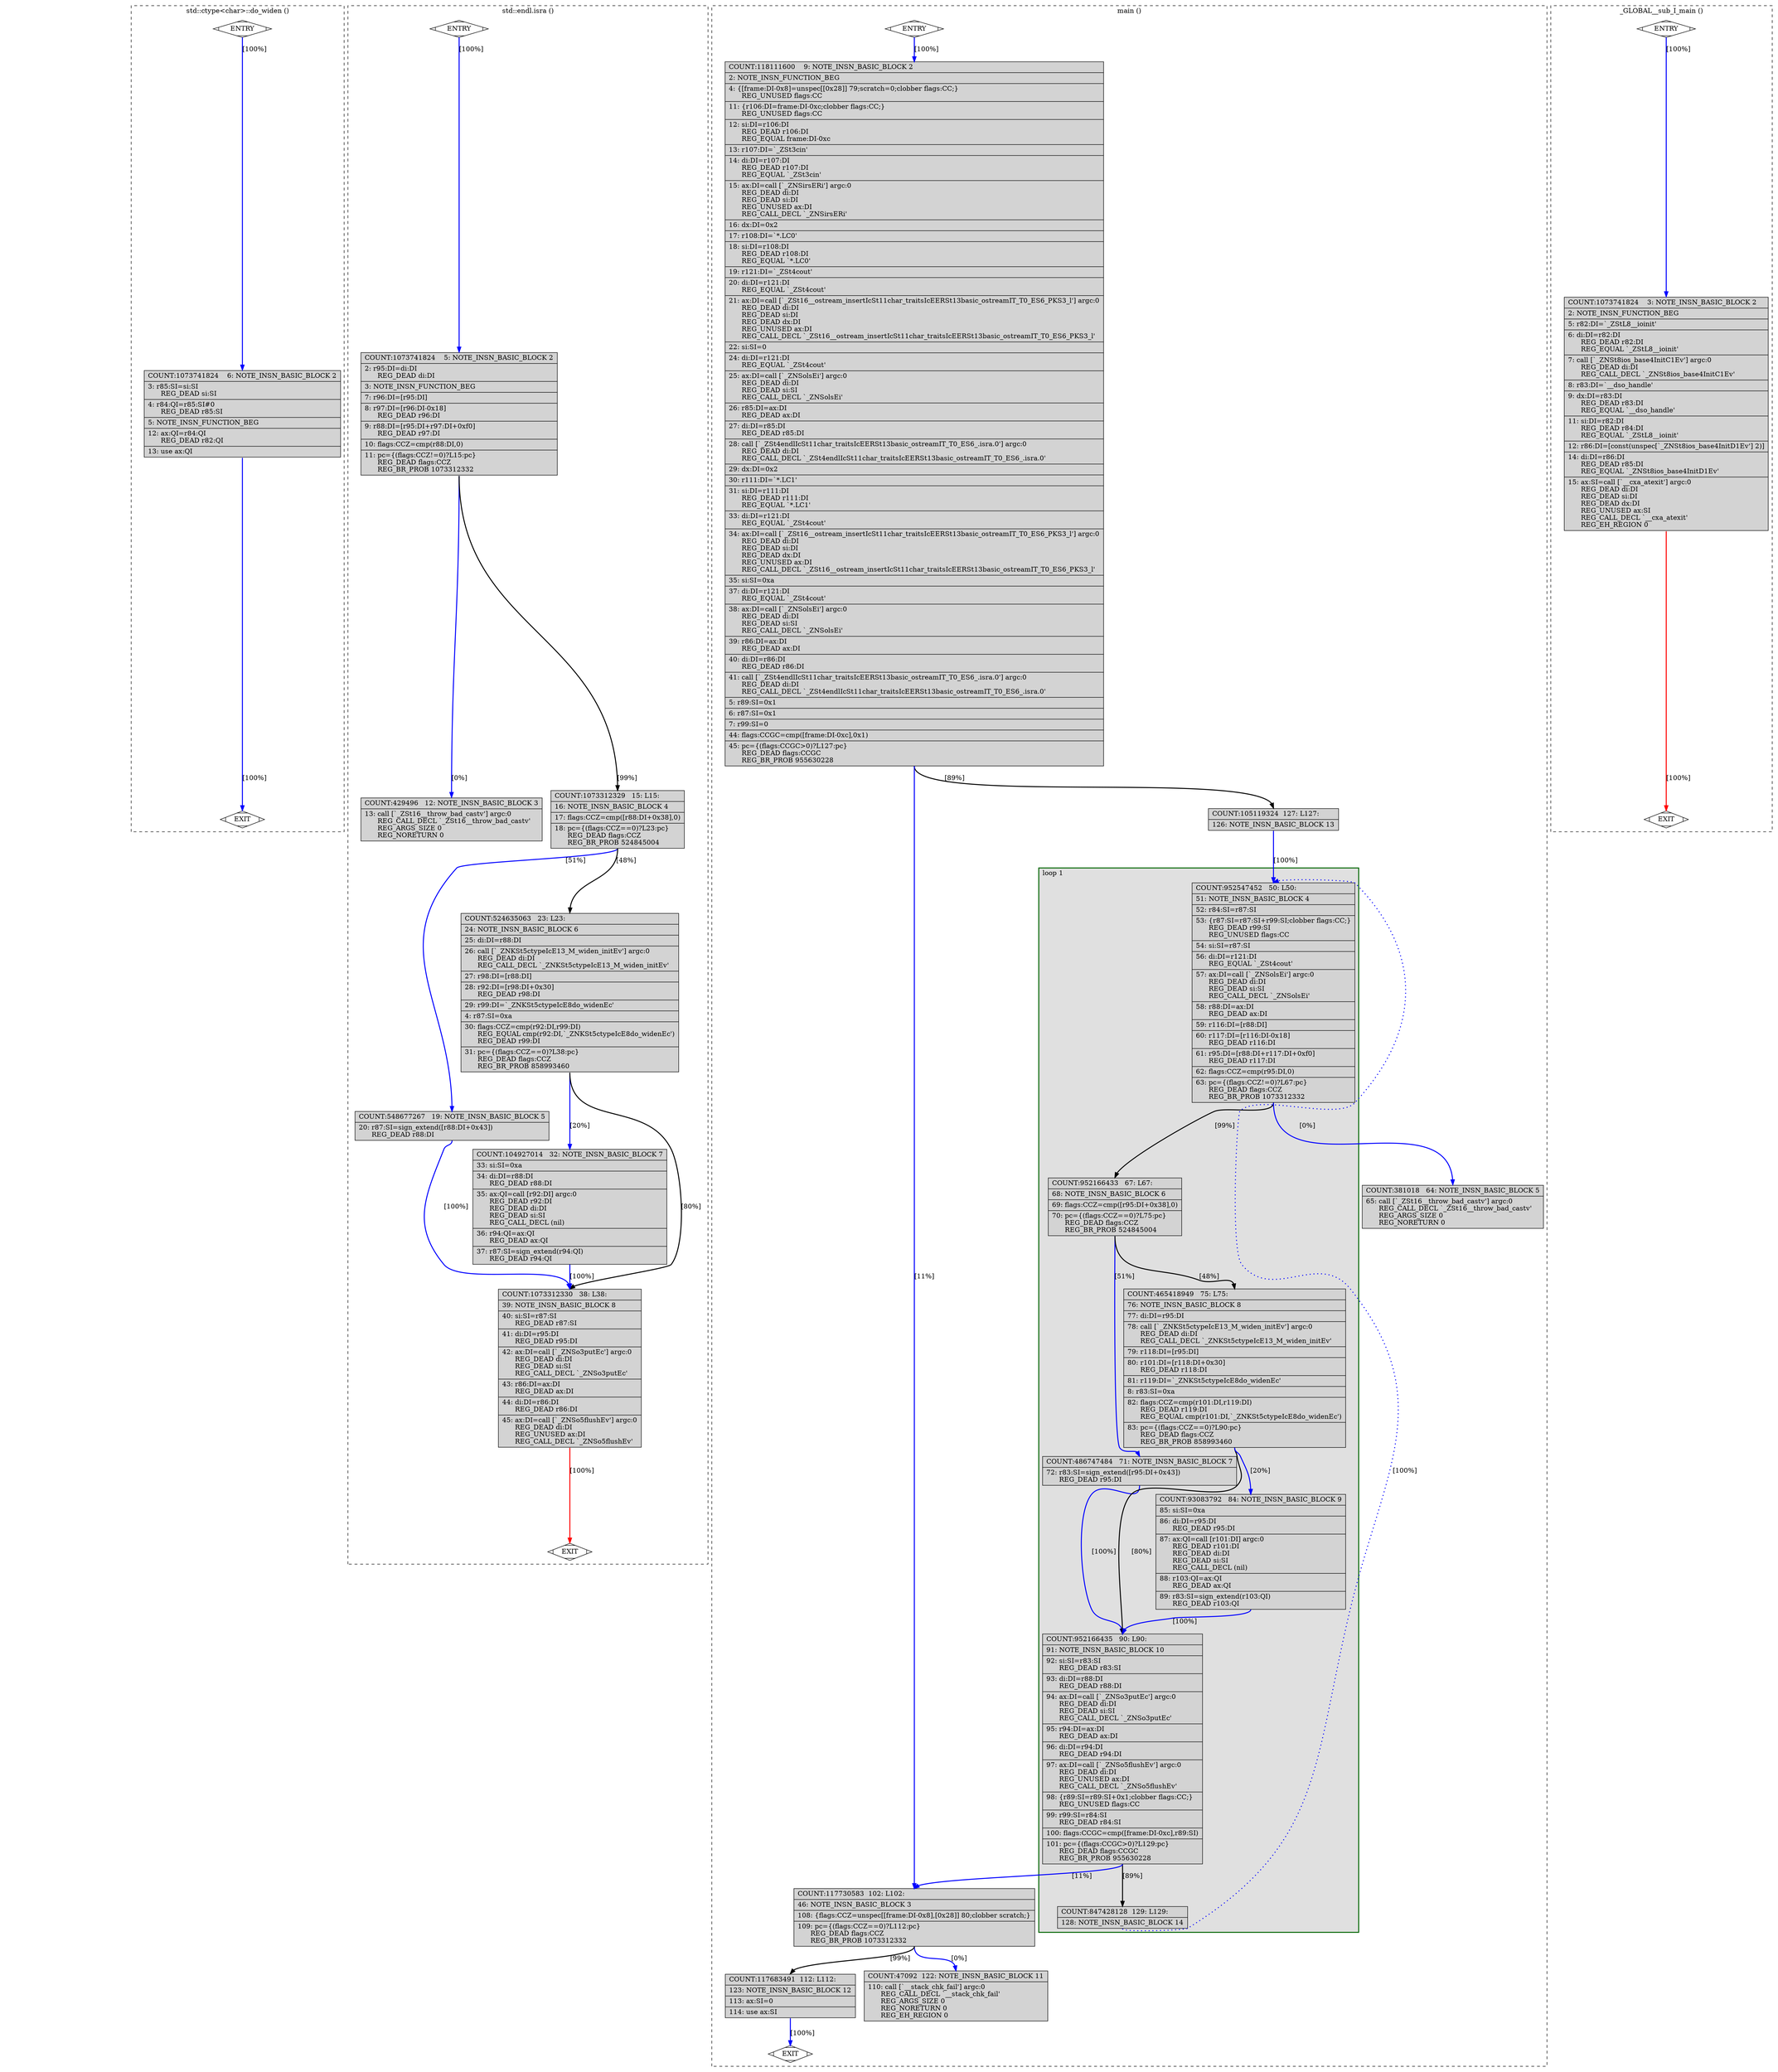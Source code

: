 digraph "a-fib.cpp.262r.loop2_init" {
overlap=false;
subgraph "cluster_std::ctype<char>::do_widen" {
	style="dashed";
	color="black";
	label="std::ctype<char>::do_widen ()";
	fn_1565_basic_block_0 [shape=Mdiamond,style=filled,fillcolor=white,label="ENTRY"];

	fn_1565_basic_block_1 [shape=Mdiamond,style=filled,fillcolor=white,label="EXIT"];

	fn_1565_basic_block_2 [shape=record,style=filled,fillcolor=lightgrey,label="{COUNT:1073741824\ \ \ \ 6:\ NOTE_INSN_BASIC_BLOCK\ 2\l\
|\ \ \ \ 3:\ r85:SI=si:SI\l\
\ \ \ \ \ \ REG_DEAD\ si:SI\l\
|\ \ \ \ 4:\ r84:QI=r85:SI#0\l\
\ \ \ \ \ \ REG_DEAD\ r85:SI\l\
|\ \ \ \ 5:\ NOTE_INSN_FUNCTION_BEG\l\
|\ \ \ 12:\ ax:QI=r84:QI\l\
\ \ \ \ \ \ REG_DEAD\ r82:QI\l\
|\ \ \ 13:\ use\ ax:QI\l\
}"];

	fn_1565_basic_block_0:s -> fn_1565_basic_block_2:n [style="solid,bold",color=blue,weight=100,constraint=true,label="[100%]"];
	fn_1565_basic_block_2:s -> fn_1565_basic_block_1:n [style="solid,bold",color=blue,weight=100,constraint=true,label="[100%]"];
	fn_1565_basic_block_0:s -> fn_1565_basic_block_1:n [style="invis",constraint=true];
}
subgraph "cluster_std::endl.isra" {
	style="dashed";
	color="black";
	label="std::endl.isra ()";
	fn_2306_basic_block_0 [shape=Mdiamond,style=filled,fillcolor=white,label="ENTRY"];

	fn_2306_basic_block_1 [shape=Mdiamond,style=filled,fillcolor=white,label="EXIT"];

	fn_2306_basic_block_2 [shape=record,style=filled,fillcolor=lightgrey,label="{COUNT:1073741824\ \ \ \ 5:\ NOTE_INSN_BASIC_BLOCK\ 2\l\
|\ \ \ \ 2:\ r95:DI=di:DI\l\
\ \ \ \ \ \ REG_DEAD\ di:DI\l\
|\ \ \ \ 3:\ NOTE_INSN_FUNCTION_BEG\l\
|\ \ \ \ 7:\ r96:DI=[r95:DI]\l\
|\ \ \ \ 8:\ r97:DI=[r96:DI-0x18]\l\
\ \ \ \ \ \ REG_DEAD\ r96:DI\l\
|\ \ \ \ 9:\ r88:DI=[r95:DI+r97:DI+0xf0]\l\
\ \ \ \ \ \ REG_DEAD\ r97:DI\l\
|\ \ \ 10:\ flags:CCZ=cmp(r88:DI,0)\l\
|\ \ \ 11:\ pc=\{(flags:CCZ!=0)?L15:pc\}\l\
\ \ \ \ \ \ REG_DEAD\ flags:CCZ\l\
\ \ \ \ \ \ REG_BR_PROB\ 1073312332\l\
}"];

	fn_2306_basic_block_3 [shape=record,style=filled,fillcolor=lightgrey,label="{COUNT:429496\ \ \ 12:\ NOTE_INSN_BASIC_BLOCK\ 3\l\
|\ \ \ 13:\ call\ [`_ZSt16__throw_bad_castv']\ argc:0\l\
\ \ \ \ \ \ REG_CALL_DECL\ `_ZSt16__throw_bad_castv'\l\
\ \ \ \ \ \ REG_ARGS_SIZE\ 0\l\
\ \ \ \ \ \ REG_NORETURN\ 0\l\
}"];

	fn_2306_basic_block_4 [shape=record,style=filled,fillcolor=lightgrey,label="{COUNT:1073312329\ \ \ 15:\ L15:\l\
|\ \ \ 16:\ NOTE_INSN_BASIC_BLOCK\ 4\l\
|\ \ \ 17:\ flags:CCZ=cmp([r88:DI+0x38],0)\l\
|\ \ \ 18:\ pc=\{(flags:CCZ==0)?L23:pc\}\l\
\ \ \ \ \ \ REG_DEAD\ flags:CCZ\l\
\ \ \ \ \ \ REG_BR_PROB\ 524845004\l\
}"];

	fn_2306_basic_block_5 [shape=record,style=filled,fillcolor=lightgrey,label="{COUNT:548677267\ \ \ 19:\ NOTE_INSN_BASIC_BLOCK\ 5\l\
|\ \ \ 20:\ r87:SI=sign_extend([r88:DI+0x43])\l\
\ \ \ \ \ \ REG_DEAD\ r88:DI\l\
}"];

	fn_2306_basic_block_6 [shape=record,style=filled,fillcolor=lightgrey,label="{COUNT:524635063\ \ \ 23:\ L23:\l\
|\ \ \ 24:\ NOTE_INSN_BASIC_BLOCK\ 6\l\
|\ \ \ 25:\ di:DI=r88:DI\l\
|\ \ \ 26:\ call\ [`_ZNKSt5ctypeIcE13_M_widen_initEv']\ argc:0\l\
\ \ \ \ \ \ REG_DEAD\ di:DI\l\
\ \ \ \ \ \ REG_CALL_DECL\ `_ZNKSt5ctypeIcE13_M_widen_initEv'\l\
|\ \ \ 27:\ r98:DI=[r88:DI]\l\
|\ \ \ 28:\ r92:DI=[r98:DI+0x30]\l\
\ \ \ \ \ \ REG_DEAD\ r98:DI\l\
|\ \ \ 29:\ r99:DI=`_ZNKSt5ctypeIcE8do_widenEc'\l\
|\ \ \ \ 4:\ r87:SI=0xa\l\
|\ \ \ 30:\ flags:CCZ=cmp(r92:DI,r99:DI)\l\
\ \ \ \ \ \ REG_EQUAL\ cmp(r92:DI,`_ZNKSt5ctypeIcE8do_widenEc')\l\
\ \ \ \ \ \ REG_DEAD\ r99:DI\l\
|\ \ \ 31:\ pc=\{(flags:CCZ==0)?L38:pc\}\l\
\ \ \ \ \ \ REG_DEAD\ flags:CCZ\l\
\ \ \ \ \ \ REG_BR_PROB\ 858993460\l\
}"];

	fn_2306_basic_block_7 [shape=record,style=filled,fillcolor=lightgrey,label="{COUNT:104927014\ \ \ 32:\ NOTE_INSN_BASIC_BLOCK\ 7\l\
|\ \ \ 33:\ si:SI=0xa\l\
|\ \ \ 34:\ di:DI=r88:DI\l\
\ \ \ \ \ \ REG_DEAD\ r88:DI\l\
|\ \ \ 35:\ ax:QI=call\ [r92:DI]\ argc:0\l\
\ \ \ \ \ \ REG_DEAD\ r92:DI\l\
\ \ \ \ \ \ REG_DEAD\ di:DI\l\
\ \ \ \ \ \ REG_DEAD\ si:SI\l\
\ \ \ \ \ \ REG_CALL_DECL\ (nil)\l\
|\ \ \ 36:\ r94:QI=ax:QI\l\
\ \ \ \ \ \ REG_DEAD\ ax:QI\l\
|\ \ \ 37:\ r87:SI=sign_extend(r94:QI)\l\
\ \ \ \ \ \ REG_DEAD\ r94:QI\l\
}"];

	fn_2306_basic_block_8 [shape=record,style=filled,fillcolor=lightgrey,label="{COUNT:1073312330\ \ \ 38:\ L38:\l\
|\ \ \ 39:\ NOTE_INSN_BASIC_BLOCK\ 8\l\
|\ \ \ 40:\ si:SI=r87:SI\l\
\ \ \ \ \ \ REG_DEAD\ r87:SI\l\
|\ \ \ 41:\ di:DI=r95:DI\l\
\ \ \ \ \ \ REG_DEAD\ r95:DI\l\
|\ \ \ 42:\ ax:DI=call\ [`_ZNSo3putEc']\ argc:0\l\
\ \ \ \ \ \ REG_DEAD\ di:DI\l\
\ \ \ \ \ \ REG_DEAD\ si:SI\l\
\ \ \ \ \ \ REG_CALL_DECL\ `_ZNSo3putEc'\l\
|\ \ \ 43:\ r86:DI=ax:DI\l\
\ \ \ \ \ \ REG_DEAD\ ax:DI\l\
|\ \ \ 44:\ di:DI=r86:DI\l\
\ \ \ \ \ \ REG_DEAD\ r86:DI\l\
|\ \ \ 45:\ ax:DI=call\ [`_ZNSo5flushEv']\ argc:0\l\
\ \ \ \ \ \ REG_DEAD\ di:DI\l\
\ \ \ \ \ \ REG_UNUSED\ ax:DI\l\
\ \ \ \ \ \ REG_CALL_DECL\ `_ZNSo5flushEv'\l\
}"];

	fn_2306_basic_block_0:s -> fn_2306_basic_block_2:n [style="solid,bold",color=blue,weight=100,constraint=true,label="[100%]"];
	fn_2306_basic_block_2:s -> fn_2306_basic_block_3:n [style="solid,bold",color=blue,weight=100,constraint=true,label="[0%]"];
	fn_2306_basic_block_2:s -> fn_2306_basic_block_4:n [style="solid,bold",color=black,weight=10,constraint=true,label="[99%]"];
	fn_2306_basic_block_4:s -> fn_2306_basic_block_5:n [style="solid,bold",color=blue,weight=100,constraint=true,label="[51%]"];
	fn_2306_basic_block_4:s -> fn_2306_basic_block_6:n [style="solid,bold",color=black,weight=10,constraint=true,label="[48%]"];
	fn_2306_basic_block_5:s -> fn_2306_basic_block_8:n [style="solid,bold",color=blue,weight=100,constraint=true,label="[100%]"];
	fn_2306_basic_block_6:s -> fn_2306_basic_block_8:n [style="solid,bold",color=black,weight=10,constraint=true,label="[80%]"];
	fn_2306_basic_block_6:s -> fn_2306_basic_block_7:n [style="solid,bold",color=blue,weight=100,constraint=true,label="[20%]"];
	fn_2306_basic_block_7:s -> fn_2306_basic_block_8:n [style="solid,bold",color=blue,weight=100,constraint=true,label="[100%]"];
	fn_2306_basic_block_8:s -> fn_2306_basic_block_1:n [style="solid,bold",color=red,weight=10,constraint=true,label="[100%]"];
	fn_2306_basic_block_0:s -> fn_2306_basic_block_1:n [style="invis",constraint=true];
}
subgraph "cluster_main" {
	style="dashed";
	color="black";
	label="main ()";
	subgraph cluster_1812_1 {
	style="filled";
	color="darkgreen";
	fillcolor="grey88";
	label="loop 1";
	labeljust=l;
	penwidth=2;
	fn_1812_basic_block_4 [shape=record,style=filled,fillcolor=lightgrey,label="{COUNT:952547452\ \ \ 50:\ L50:\l\
|\ \ \ 51:\ NOTE_INSN_BASIC_BLOCK\ 4\l\
|\ \ \ 52:\ r84:SI=r87:SI\l\
|\ \ \ 53:\ \{r87:SI=r87:SI+r99:SI;clobber\ flags:CC;\}\l\
\ \ \ \ \ \ REG_DEAD\ r99:SI\l\
\ \ \ \ \ \ REG_UNUSED\ flags:CC\l\
|\ \ \ 54:\ si:SI=r87:SI\l\
|\ \ \ 56:\ di:DI=r121:DI\l\
\ \ \ \ \ \ REG_EQUAL\ `_ZSt4cout'\l\
|\ \ \ 57:\ ax:DI=call\ [`_ZNSolsEi']\ argc:0\l\
\ \ \ \ \ \ REG_DEAD\ di:DI\l\
\ \ \ \ \ \ REG_DEAD\ si:SI\l\
\ \ \ \ \ \ REG_CALL_DECL\ `_ZNSolsEi'\l\
|\ \ \ 58:\ r88:DI=ax:DI\l\
\ \ \ \ \ \ REG_DEAD\ ax:DI\l\
|\ \ \ 59:\ r116:DI=[r88:DI]\l\
|\ \ \ 60:\ r117:DI=[r116:DI-0x18]\l\
\ \ \ \ \ \ REG_DEAD\ r116:DI\l\
|\ \ \ 61:\ r95:DI=[r88:DI+r117:DI+0xf0]\l\
\ \ \ \ \ \ REG_DEAD\ r117:DI\l\
|\ \ \ 62:\ flags:CCZ=cmp(r95:DI,0)\l\
|\ \ \ 63:\ pc=\{(flags:CCZ!=0)?L67:pc\}\l\
\ \ \ \ \ \ REG_DEAD\ flags:CCZ\l\
\ \ \ \ \ \ REG_BR_PROB\ 1073312332\l\
}"];

	fn_1812_basic_block_6 [shape=record,style=filled,fillcolor=lightgrey,label="{COUNT:952166433\ \ \ 67:\ L67:\l\
|\ \ \ 68:\ NOTE_INSN_BASIC_BLOCK\ 6\l\
|\ \ \ 69:\ flags:CCZ=cmp([r95:DI+0x38],0)\l\
|\ \ \ 70:\ pc=\{(flags:CCZ==0)?L75:pc\}\l\
\ \ \ \ \ \ REG_DEAD\ flags:CCZ\l\
\ \ \ \ \ \ REG_BR_PROB\ 524845004\l\
}"];

	fn_1812_basic_block_7 [shape=record,style=filled,fillcolor=lightgrey,label="{COUNT:486747484\ \ \ 71:\ NOTE_INSN_BASIC_BLOCK\ 7\l\
|\ \ \ 72:\ r83:SI=sign_extend([r95:DI+0x43])\l\
\ \ \ \ \ \ REG_DEAD\ r95:DI\l\
}"];

	fn_1812_basic_block_8 [shape=record,style=filled,fillcolor=lightgrey,label="{COUNT:465418949\ \ \ 75:\ L75:\l\
|\ \ \ 76:\ NOTE_INSN_BASIC_BLOCK\ 8\l\
|\ \ \ 77:\ di:DI=r95:DI\l\
|\ \ \ 78:\ call\ [`_ZNKSt5ctypeIcE13_M_widen_initEv']\ argc:0\l\
\ \ \ \ \ \ REG_DEAD\ di:DI\l\
\ \ \ \ \ \ REG_CALL_DECL\ `_ZNKSt5ctypeIcE13_M_widen_initEv'\l\
|\ \ \ 79:\ r118:DI=[r95:DI]\l\
|\ \ \ 80:\ r101:DI=[r118:DI+0x30]\l\
\ \ \ \ \ \ REG_DEAD\ r118:DI\l\
|\ \ \ 81:\ r119:DI=`_ZNKSt5ctypeIcE8do_widenEc'\l\
|\ \ \ \ 8:\ r83:SI=0xa\l\
|\ \ \ 82:\ flags:CCZ=cmp(r101:DI,r119:DI)\l\
\ \ \ \ \ \ REG_DEAD\ r119:DI\l\
\ \ \ \ \ \ REG_EQUAL\ cmp(r101:DI,`_ZNKSt5ctypeIcE8do_widenEc')\l\
|\ \ \ 83:\ pc=\{(flags:CCZ==0)?L90:pc\}\l\
\ \ \ \ \ \ REG_DEAD\ flags:CCZ\l\
\ \ \ \ \ \ REG_BR_PROB\ 858993460\l\
}"];

	fn_1812_basic_block_10 [shape=record,style=filled,fillcolor=lightgrey,label="{COUNT:952166435\ \ \ 90:\ L90:\l\
|\ \ \ 91:\ NOTE_INSN_BASIC_BLOCK\ 10\l\
|\ \ \ 92:\ si:SI=r83:SI\l\
\ \ \ \ \ \ REG_DEAD\ r83:SI\l\
|\ \ \ 93:\ di:DI=r88:DI\l\
\ \ \ \ \ \ REG_DEAD\ r88:DI\l\
|\ \ \ 94:\ ax:DI=call\ [`_ZNSo3putEc']\ argc:0\l\
\ \ \ \ \ \ REG_DEAD\ di:DI\l\
\ \ \ \ \ \ REG_DEAD\ si:SI\l\
\ \ \ \ \ \ REG_CALL_DECL\ `_ZNSo3putEc'\l\
|\ \ \ 95:\ r94:DI=ax:DI\l\
\ \ \ \ \ \ REG_DEAD\ ax:DI\l\
|\ \ \ 96:\ di:DI=r94:DI\l\
\ \ \ \ \ \ REG_DEAD\ r94:DI\l\
|\ \ \ 97:\ ax:DI=call\ [`_ZNSo5flushEv']\ argc:0\l\
\ \ \ \ \ \ REG_DEAD\ di:DI\l\
\ \ \ \ \ \ REG_UNUSED\ ax:DI\l\
\ \ \ \ \ \ REG_CALL_DECL\ `_ZNSo5flushEv'\l\
|\ \ \ 98:\ \{r89:SI=r89:SI+0x1;clobber\ flags:CC;\}\l\
\ \ \ \ \ \ REG_UNUSED\ flags:CC\l\
|\ \ \ 99:\ r99:SI=r84:SI\l\
\ \ \ \ \ \ REG_DEAD\ r84:SI\l\
|\ \ 100:\ flags:CCGC=cmp([frame:DI-0xc],r89:SI)\l\
|\ \ 101:\ pc=\{(flags:CCGC\>0)?L129:pc\}\l\
\ \ \ \ \ \ REG_DEAD\ flags:CCGC\l\
\ \ \ \ \ \ REG_BR_PROB\ 955630228\l\
}"];

	fn_1812_basic_block_9 [shape=record,style=filled,fillcolor=lightgrey,label="{COUNT:93083792\ \ \ 84:\ NOTE_INSN_BASIC_BLOCK\ 9\l\
|\ \ \ 85:\ si:SI=0xa\l\
|\ \ \ 86:\ di:DI=r95:DI\l\
\ \ \ \ \ \ REG_DEAD\ r95:DI\l\
|\ \ \ 87:\ ax:QI=call\ [r101:DI]\ argc:0\l\
\ \ \ \ \ \ REG_DEAD\ r101:DI\l\
\ \ \ \ \ \ REG_DEAD\ di:DI\l\
\ \ \ \ \ \ REG_DEAD\ si:SI\l\
\ \ \ \ \ \ REG_CALL_DECL\ (nil)\l\
|\ \ \ 88:\ r103:QI=ax:QI\l\
\ \ \ \ \ \ REG_DEAD\ ax:QI\l\
|\ \ \ 89:\ r83:SI=sign_extend(r103:QI)\l\
\ \ \ \ \ \ REG_DEAD\ r103:QI\l\
}"];

	fn_1812_basic_block_14 [shape=record,style=filled,fillcolor=lightgrey,label="{COUNT:847428128\ \ 129:\ L129:\l\
|\ \ 128:\ NOTE_INSN_BASIC_BLOCK\ 14\l\
}"];

	}
	fn_1812_basic_block_0 [shape=Mdiamond,style=filled,fillcolor=white,label="ENTRY"];

	fn_1812_basic_block_1 [shape=Mdiamond,style=filled,fillcolor=white,label="EXIT"];

	fn_1812_basic_block_2 [shape=record,style=filled,fillcolor=lightgrey,label="{COUNT:118111600\ \ \ \ 9:\ NOTE_INSN_BASIC_BLOCK\ 2\l\
|\ \ \ \ 2:\ NOTE_INSN_FUNCTION_BEG\l\
|\ \ \ \ 4:\ \{[frame:DI-0x8]=unspec[[0x28]]\ 79;scratch=0;clobber\ flags:CC;\}\l\
\ \ \ \ \ \ REG_UNUSED\ flags:CC\l\
|\ \ \ 11:\ \{r106:DI=frame:DI-0xc;clobber\ flags:CC;\}\l\
\ \ \ \ \ \ REG_UNUSED\ flags:CC\l\
|\ \ \ 12:\ si:DI=r106:DI\l\
\ \ \ \ \ \ REG_DEAD\ r106:DI\l\
\ \ \ \ \ \ REG_EQUAL\ frame:DI-0xc\l\
|\ \ \ 13:\ r107:DI=`_ZSt3cin'\l\
|\ \ \ 14:\ di:DI=r107:DI\l\
\ \ \ \ \ \ REG_DEAD\ r107:DI\l\
\ \ \ \ \ \ REG_EQUAL\ `_ZSt3cin'\l\
|\ \ \ 15:\ ax:DI=call\ [`_ZNSirsERi']\ argc:0\l\
\ \ \ \ \ \ REG_DEAD\ di:DI\l\
\ \ \ \ \ \ REG_DEAD\ si:DI\l\
\ \ \ \ \ \ REG_UNUSED\ ax:DI\l\
\ \ \ \ \ \ REG_CALL_DECL\ `_ZNSirsERi'\l\
|\ \ \ 16:\ dx:DI=0x2\l\
|\ \ \ 17:\ r108:DI=`*.LC0'\l\
|\ \ \ 18:\ si:DI=r108:DI\l\
\ \ \ \ \ \ REG_DEAD\ r108:DI\l\
\ \ \ \ \ \ REG_EQUAL\ `*.LC0'\l\
|\ \ \ 19:\ r121:DI=`_ZSt4cout'\l\
|\ \ \ 20:\ di:DI=r121:DI\l\
\ \ \ \ \ \ REG_EQUAL\ `_ZSt4cout'\l\
|\ \ \ 21:\ ax:DI=call\ [`_ZSt16__ostream_insertIcSt11char_traitsIcEERSt13basic_ostreamIT_T0_ES6_PKS3_l']\ argc:0\l\
\ \ \ \ \ \ REG_DEAD\ di:DI\l\
\ \ \ \ \ \ REG_DEAD\ si:DI\l\
\ \ \ \ \ \ REG_DEAD\ dx:DI\l\
\ \ \ \ \ \ REG_UNUSED\ ax:DI\l\
\ \ \ \ \ \ REG_CALL_DECL\ `_ZSt16__ostream_insertIcSt11char_traitsIcEERSt13basic_ostreamIT_T0_ES6_PKS3_l'\l\
|\ \ \ 22:\ si:SI=0\l\
|\ \ \ 24:\ di:DI=r121:DI\l\
\ \ \ \ \ \ REG_EQUAL\ `_ZSt4cout'\l\
|\ \ \ 25:\ ax:DI=call\ [`_ZNSolsEi']\ argc:0\l\
\ \ \ \ \ \ REG_DEAD\ di:DI\l\
\ \ \ \ \ \ REG_DEAD\ si:SI\l\
\ \ \ \ \ \ REG_CALL_DECL\ `_ZNSolsEi'\l\
|\ \ \ 26:\ r85:DI=ax:DI\l\
\ \ \ \ \ \ REG_DEAD\ ax:DI\l\
|\ \ \ 27:\ di:DI=r85:DI\l\
\ \ \ \ \ \ REG_DEAD\ r85:DI\l\
|\ \ \ 28:\ call\ [`_ZSt4endlIcSt11char_traitsIcEERSt13basic_ostreamIT_T0_ES6_.isra.0']\ argc:0\l\
\ \ \ \ \ \ REG_DEAD\ di:DI\l\
\ \ \ \ \ \ REG_CALL_DECL\ `_ZSt4endlIcSt11char_traitsIcEERSt13basic_ostreamIT_T0_ES6_.isra.0'\l\
|\ \ \ 29:\ dx:DI=0x2\l\
|\ \ \ 30:\ r111:DI=`*.LC1'\l\
|\ \ \ 31:\ si:DI=r111:DI\l\
\ \ \ \ \ \ REG_DEAD\ r111:DI\l\
\ \ \ \ \ \ REG_EQUAL\ `*.LC1'\l\
|\ \ \ 33:\ di:DI=r121:DI\l\
\ \ \ \ \ \ REG_EQUAL\ `_ZSt4cout'\l\
|\ \ \ 34:\ ax:DI=call\ [`_ZSt16__ostream_insertIcSt11char_traitsIcEERSt13basic_ostreamIT_T0_ES6_PKS3_l']\ argc:0\l\
\ \ \ \ \ \ REG_DEAD\ di:DI\l\
\ \ \ \ \ \ REG_DEAD\ si:DI\l\
\ \ \ \ \ \ REG_DEAD\ dx:DI\l\
\ \ \ \ \ \ REG_UNUSED\ ax:DI\l\
\ \ \ \ \ \ REG_CALL_DECL\ `_ZSt16__ostream_insertIcSt11char_traitsIcEERSt13basic_ostreamIT_T0_ES6_PKS3_l'\l\
|\ \ \ 35:\ si:SI=0xa\l\
|\ \ \ 37:\ di:DI=r121:DI\l\
\ \ \ \ \ \ REG_EQUAL\ `_ZSt4cout'\l\
|\ \ \ 38:\ ax:DI=call\ [`_ZNSolsEi']\ argc:0\l\
\ \ \ \ \ \ REG_DEAD\ di:DI\l\
\ \ \ \ \ \ REG_DEAD\ si:SI\l\
\ \ \ \ \ \ REG_CALL_DECL\ `_ZNSolsEi'\l\
|\ \ \ 39:\ r86:DI=ax:DI\l\
\ \ \ \ \ \ REG_DEAD\ ax:DI\l\
|\ \ \ 40:\ di:DI=r86:DI\l\
\ \ \ \ \ \ REG_DEAD\ r86:DI\l\
|\ \ \ 41:\ call\ [`_ZSt4endlIcSt11char_traitsIcEERSt13basic_ostreamIT_T0_ES6_.isra.0']\ argc:0\l\
\ \ \ \ \ \ REG_DEAD\ di:DI\l\
\ \ \ \ \ \ REG_CALL_DECL\ `_ZSt4endlIcSt11char_traitsIcEERSt13basic_ostreamIT_T0_ES6_.isra.0'\l\
|\ \ \ \ 5:\ r89:SI=0x1\l\
|\ \ \ \ 6:\ r87:SI=0x1\l\
|\ \ \ \ 7:\ r99:SI=0\l\
|\ \ \ 44:\ flags:CCGC=cmp([frame:DI-0xc],0x1)\l\
|\ \ \ 45:\ pc=\{(flags:CCGC\>0)?L127:pc\}\l\
\ \ \ \ \ \ REG_DEAD\ flags:CCGC\l\
\ \ \ \ \ \ REG_BR_PROB\ 955630228\l\
}"];

	fn_1812_basic_block_13 [shape=record,style=filled,fillcolor=lightgrey,label="{COUNT:105119324\ \ 127:\ L127:\l\
|\ \ 126:\ NOTE_INSN_BASIC_BLOCK\ 13\l\
}"];

	fn_1812_basic_block_3 [shape=record,style=filled,fillcolor=lightgrey,label="{COUNT:117730583\ \ 102:\ L102:\l\
|\ \ \ 46:\ NOTE_INSN_BASIC_BLOCK\ 3\l\
|\ \ 108:\ \{flags:CCZ=unspec[[frame:DI-0x8],[0x28]]\ 80;clobber\ scratch;\}\l\
|\ \ 109:\ pc=\{(flags:CCZ==0)?L112:pc\}\l\
\ \ \ \ \ \ REG_DEAD\ flags:CCZ\l\
\ \ \ \ \ \ REG_BR_PROB\ 1073312332\l\
}"];

	fn_1812_basic_block_5 [shape=record,style=filled,fillcolor=lightgrey,label="{COUNT:381018\ \ \ 64:\ NOTE_INSN_BASIC_BLOCK\ 5\l\
|\ \ \ 65:\ call\ [`_ZSt16__throw_bad_castv']\ argc:0\l\
\ \ \ \ \ \ REG_CALL_DECL\ `_ZSt16__throw_bad_castv'\l\
\ \ \ \ \ \ REG_ARGS_SIZE\ 0\l\
\ \ \ \ \ \ REG_NORETURN\ 0\l\
}"];

	fn_1812_basic_block_11 [shape=record,style=filled,fillcolor=lightgrey,label="{COUNT:47092\ \ 122:\ NOTE_INSN_BASIC_BLOCK\ 11\l\
|\ \ 110:\ call\ [`__stack_chk_fail']\ argc:0\l\
\ \ \ \ \ \ REG_CALL_DECL\ `__stack_chk_fail'\l\
\ \ \ \ \ \ REG_ARGS_SIZE\ 0\l\
\ \ \ \ \ \ REG_NORETURN\ 0\l\
\ \ \ \ \ \ REG_EH_REGION\ 0\l\
}"];

	fn_1812_basic_block_12 [shape=record,style=filled,fillcolor=lightgrey,label="{COUNT:117683491\ \ 112:\ L112:\l\
|\ \ 123:\ NOTE_INSN_BASIC_BLOCK\ 12\l\
|\ \ 113:\ ax:SI=0\l\
|\ \ 114:\ use\ ax:SI\l\
}"];

	fn_1812_basic_block_0:s -> fn_1812_basic_block_2:n [style="solid,bold",color=blue,weight=100,constraint=true,label="[100%]"];
	fn_1812_basic_block_2:s -> fn_1812_basic_block_13:n [style="solid,bold",color=black,weight=10,constraint=true,label="[89%]"];
	fn_1812_basic_block_2:s -> fn_1812_basic_block_3:n [style="solid,bold",color=blue,weight=100,constraint=true,label="[11%]"];
	fn_1812_basic_block_13:s -> fn_1812_basic_block_4:n [style="solid,bold",color=blue,weight=100,constraint=true,label="[100%]"];
	fn_1812_basic_block_3:s -> fn_1812_basic_block_12:n [style="solid,bold",color=black,weight=10,constraint=true,label="[99%]"];
	fn_1812_basic_block_3:s -> fn_1812_basic_block_11:n [style="solid,bold",color=blue,weight=100,constraint=true,label="[0%]"];
	fn_1812_basic_block_4:s -> fn_1812_basic_block_5:n [style="solid,bold",color=blue,weight=100,constraint=true,label="[0%]"];
	fn_1812_basic_block_4:s -> fn_1812_basic_block_6:n [style="solid,bold",color=black,weight=10,constraint=true,label="[99%]"];
	fn_1812_basic_block_6:s -> fn_1812_basic_block_7:n [style="solid,bold",color=blue,weight=100,constraint=true,label="[51%]"];
	fn_1812_basic_block_6:s -> fn_1812_basic_block_8:n [style="solid,bold",color=black,weight=10,constraint=true,label="[48%]"];
	fn_1812_basic_block_7:s -> fn_1812_basic_block_10:n [style="solid,bold",color=blue,weight=100,constraint=true,label="[100%]"];
	fn_1812_basic_block_8:s -> fn_1812_basic_block_10:n [style="solid,bold",color=black,weight=10,constraint=true,label="[80%]"];
	fn_1812_basic_block_8:s -> fn_1812_basic_block_9:n [style="solid,bold",color=blue,weight=100,constraint=true,label="[20%]"];
	fn_1812_basic_block_9:s -> fn_1812_basic_block_10:n [style="solid,bold",color=blue,weight=100,constraint=true,label="[100%]"];
	fn_1812_basic_block_10:s -> fn_1812_basic_block_14:n [style="solid,bold",color=black,weight=10,constraint=true,label="[89%]"];
	fn_1812_basic_block_10:s -> fn_1812_basic_block_3:n [style="solid,bold",color=blue,weight=100,constraint=true,label="[11%]"];
	fn_1812_basic_block_14:s -> fn_1812_basic_block_4:n [style="dotted,bold",color=blue,weight=10,constraint=false,label="[100%]"];
	fn_1812_basic_block_12:s -> fn_1812_basic_block_1:n [style="solid,bold",color=blue,weight=100,constraint=true,label="[100%]"];
	fn_1812_basic_block_0:s -> fn_1812_basic_block_1:n [style="invis",constraint=true];
}
subgraph "cluster__GLOBAL__sub_I_main" {
	style="dashed";
	color="black";
	label="_GLOBAL__sub_I_main ()";
	fn_2302_basic_block_0 [shape=Mdiamond,style=filled,fillcolor=white,label="ENTRY"];

	fn_2302_basic_block_1 [shape=Mdiamond,style=filled,fillcolor=white,label="EXIT"];

	fn_2302_basic_block_2 [shape=record,style=filled,fillcolor=lightgrey,label="{COUNT:1073741824\ \ \ \ 3:\ NOTE_INSN_BASIC_BLOCK\ 2\l\
|\ \ \ \ 2:\ NOTE_INSN_FUNCTION_BEG\l\
|\ \ \ \ 5:\ r82:DI=`_ZStL8__ioinit'\l\
|\ \ \ \ 6:\ di:DI=r82:DI\l\
\ \ \ \ \ \ REG_DEAD\ r82:DI\l\
\ \ \ \ \ \ REG_EQUAL\ `_ZStL8__ioinit'\l\
|\ \ \ \ 7:\ call\ [`_ZNSt8ios_base4InitC1Ev']\ argc:0\l\
\ \ \ \ \ \ REG_DEAD\ di:DI\l\
\ \ \ \ \ \ REG_CALL_DECL\ `_ZNSt8ios_base4InitC1Ev'\l\
|\ \ \ \ 8:\ r83:DI=`__dso_handle'\l\
|\ \ \ \ 9:\ dx:DI=r83:DI\l\
\ \ \ \ \ \ REG_DEAD\ r83:DI\l\
\ \ \ \ \ \ REG_EQUAL\ `__dso_handle'\l\
|\ \ \ 11:\ si:DI=r82:DI\l\
\ \ \ \ \ \ REG_DEAD\ r84:DI\l\
\ \ \ \ \ \ REG_EQUAL\ `_ZStL8__ioinit'\l\
|\ \ \ 12:\ r86:DI=[const(unspec[`_ZNSt8ios_base4InitD1Ev']\ 2)]\l\
|\ \ \ 14:\ di:DI=r86:DI\l\
\ \ \ \ \ \ REG_DEAD\ r85:DI\l\
\ \ \ \ \ \ REG_EQUAL\ `_ZNSt8ios_base4InitD1Ev'\l\
|\ \ \ 15:\ ax:SI=call\ [`__cxa_atexit']\ argc:0\l\
\ \ \ \ \ \ REG_DEAD\ di:DI\l\
\ \ \ \ \ \ REG_DEAD\ si:DI\l\
\ \ \ \ \ \ REG_DEAD\ dx:DI\l\
\ \ \ \ \ \ REG_UNUSED\ ax:SI\l\
\ \ \ \ \ \ REG_CALL_DECL\ `__cxa_atexit'\l\
\ \ \ \ \ \ REG_EH_REGION\ 0\l\
}"];

	fn_2302_basic_block_0:s -> fn_2302_basic_block_2:n [style="solid,bold",color=blue,weight=100,constraint=true,label="[100%]"];
	fn_2302_basic_block_2:s -> fn_2302_basic_block_1:n [style="solid,bold",color=red,weight=10,constraint=true,label="[100%]"];
	fn_2302_basic_block_0:s -> fn_2302_basic_block_1:n [style="invis",constraint=true];
}
}
